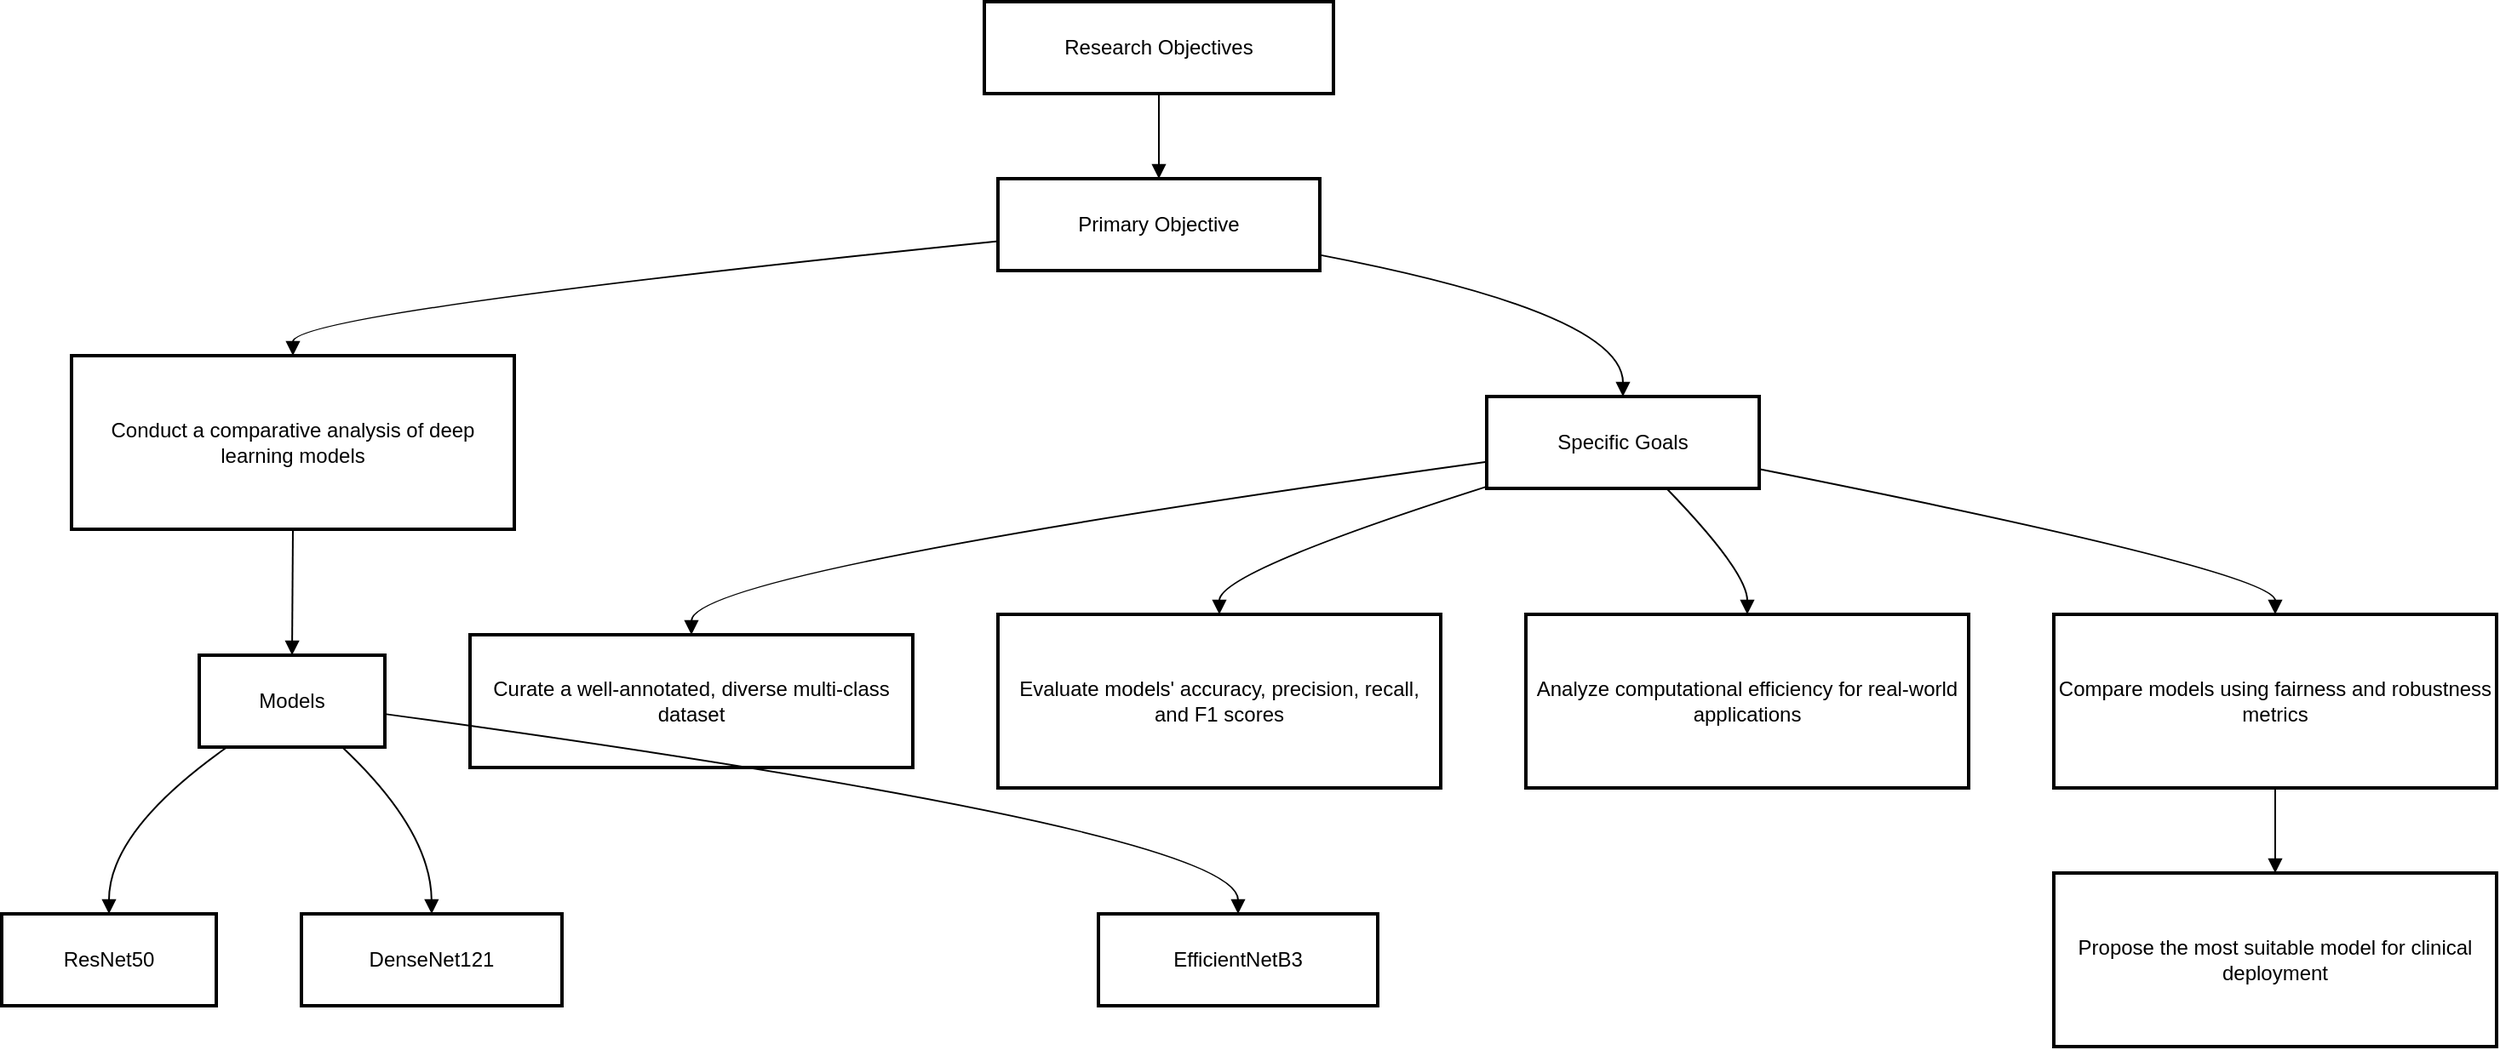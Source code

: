 <mxfile version="28.1.0">
  <diagram name="Page-1" id="-jjfL4OIi6QBsJHgD0Fl">
    <mxGraphModel>
      <root>
        <mxCell id="0" />
        <mxCell id="1" parent="0" />
        <mxCell id="2" value="Research Objectives" style="whiteSpace=wrap;strokeWidth=2;" vertex="1" parent="1">
          <mxGeometry x="585" y="8" width="205" height="54" as="geometry" />
        </mxCell>
        <mxCell id="3" value="Primary Objective" style="whiteSpace=wrap;strokeWidth=2;" vertex="1" parent="1">
          <mxGeometry x="593" y="112" width="189" height="54" as="geometry" />
        </mxCell>
        <mxCell id="4" value="Conduct a comparative analysis of deep learning models" style="whiteSpace=wrap;strokeWidth=2;" vertex="1" parent="1">
          <mxGeometry x="49" y="216" width="260" height="102" as="geometry" />
        </mxCell>
        <mxCell id="5" value="Models" style="whiteSpace=wrap;strokeWidth=2;" vertex="1" parent="1">
          <mxGeometry x="124" y="392" width="109" height="54" as="geometry" />
        </mxCell>
        <mxCell id="6" value="ResNet50" style="whiteSpace=wrap;strokeWidth=2;" vertex="1" parent="1">
          <mxGeometry x="8" y="544" width="126" height="54" as="geometry" />
        </mxCell>
        <mxCell id="7" value="DenseNet121" style="whiteSpace=wrap;strokeWidth=2;" vertex="1" parent="1">
          <mxGeometry x="184" y="544" width="153" height="54" as="geometry" />
        </mxCell>
        <mxCell id="8" value="EfficientNetB3" style="whiteSpace=wrap;strokeWidth=2;" vertex="1" parent="1">
          <mxGeometry x="652" y="544" width="164" height="54" as="geometry" />
        </mxCell>
        <mxCell id="9" value="Specific Goals" style="whiteSpace=wrap;strokeWidth=2;" vertex="1" parent="1">
          <mxGeometry x="880" y="240" width="160" height="54" as="geometry" />
        </mxCell>
        <mxCell id="10" value="Curate a well-annotated, diverse multi-class dataset" style="whiteSpace=wrap;strokeWidth=2;" vertex="1" parent="1">
          <mxGeometry x="283" y="380" width="260" height="78" as="geometry" />
        </mxCell>
        <mxCell id="11" value="Evaluate models&#39; accuracy, precision, recall, and F1 scores" style="whiteSpace=wrap;strokeWidth=2;" vertex="1" parent="1">
          <mxGeometry x="593" y="368" width="260" height="102" as="geometry" />
        </mxCell>
        <mxCell id="12" value="Analyze computational efficiency for real-world applications" style="whiteSpace=wrap;strokeWidth=2;" vertex="1" parent="1">
          <mxGeometry x="903" y="368" width="260" height="102" as="geometry" />
        </mxCell>
        <mxCell id="13" value="Compare models using fairness and robustness metrics" style="whiteSpace=wrap;strokeWidth=2;" vertex="1" parent="1">
          <mxGeometry x="1213" y="368" width="260" height="102" as="geometry" />
        </mxCell>
        <mxCell id="14" value="Propose the most suitable model for clinical deployment" style="whiteSpace=wrap;strokeWidth=2;" vertex="1" parent="1">
          <mxGeometry x="1213" y="520" width="260" height="102" as="geometry" />
        </mxCell>
        <mxCell id="15" value="" style="curved=1;startArrow=none;endArrow=block;exitX=0.5;exitY=1;entryX=0.5;entryY=0;" edge="1" parent="1" source="2" target="3">
          <mxGeometry relative="1" as="geometry">
            <Array as="points" />
          </mxGeometry>
        </mxCell>
        <mxCell id="16" value="" style="curved=1;startArrow=none;endArrow=block;exitX=0;exitY=0.68;entryX=0.5;entryY=0;" edge="1" parent="1" source="3" target="4">
          <mxGeometry relative="1" as="geometry">
            <Array as="points">
              <mxPoint x="179" y="191" />
            </Array>
          </mxGeometry>
        </mxCell>
        <mxCell id="17" value="" style="curved=1;startArrow=none;endArrow=block;exitX=0.5;exitY=1;entryX=0.5;entryY=0;" edge="1" parent="1" source="4" target="5">
          <mxGeometry relative="1" as="geometry">
            <Array as="points" />
          </mxGeometry>
        </mxCell>
        <mxCell id="18" value="" style="curved=1;startArrow=none;endArrow=block;exitX=0.15;exitY=1;entryX=0.5;entryY=0;" edge="1" parent="1" source="5" target="6">
          <mxGeometry relative="1" as="geometry">
            <Array as="points">
              <mxPoint x="71" y="495" />
            </Array>
          </mxGeometry>
        </mxCell>
        <mxCell id="19" value="" style="curved=1;startArrow=none;endArrow=block;exitX=0.77;exitY=1;entryX=0.5;entryY=0;" edge="1" parent="1" source="5" target="7">
          <mxGeometry relative="1" as="geometry">
            <Array as="points">
              <mxPoint x="260" y="495" />
            </Array>
          </mxGeometry>
        </mxCell>
        <mxCell id="20" value="" style="curved=1;startArrow=none;endArrow=block;exitX=1;exitY=0.64;entryX=0.5;entryY=0;" edge="1" parent="1" source="5" target="8">
          <mxGeometry relative="1" as="geometry">
            <Array as="points">
              <mxPoint x="734" y="495" />
            </Array>
          </mxGeometry>
        </mxCell>
        <mxCell id="21" value="" style="curved=1;startArrow=none;endArrow=block;exitX=1;exitY=0.83;entryX=0.5;entryY=0;" edge="1" parent="1" source="3" target="9">
          <mxGeometry relative="1" as="geometry">
            <Array as="points">
              <mxPoint x="960" y="191" />
            </Array>
          </mxGeometry>
        </mxCell>
        <mxCell id="22" value="" style="curved=1;startArrow=none;endArrow=block;exitX=0;exitY=0.71;entryX=0.5;entryY=0;" edge="1" parent="1" source="9" target="10">
          <mxGeometry relative="1" as="geometry">
            <Array as="points">
              <mxPoint x="413" y="343" />
            </Array>
          </mxGeometry>
        </mxCell>
        <mxCell id="23" value="" style="curved=1;startArrow=none;endArrow=block;exitX=0;exitY=0.98;entryX=0.5;entryY=0;" edge="1" parent="1" source="9" target="11">
          <mxGeometry relative="1" as="geometry">
            <Array as="points">
              <mxPoint x="723" y="343" />
            </Array>
          </mxGeometry>
        </mxCell>
        <mxCell id="24" value="" style="curved=1;startArrow=none;endArrow=block;exitX=0.66;exitY=1;entryX=0.5;entryY=0;" edge="1" parent="1" source="9" target="12">
          <mxGeometry relative="1" as="geometry">
            <Array as="points">
              <mxPoint x="1033" y="343" />
            </Array>
          </mxGeometry>
        </mxCell>
        <mxCell id="25" value="" style="curved=1;startArrow=none;endArrow=block;exitX=1;exitY=0.79;entryX=0.5;entryY=0;" edge="1" parent="1" source="9" target="13">
          <mxGeometry relative="1" as="geometry">
            <Array as="points">
              <mxPoint x="1343" y="343" />
            </Array>
          </mxGeometry>
        </mxCell>
        <mxCell id="26" value="" style="curved=1;startArrow=none;endArrow=block;exitX=0.5;exitY=1;entryX=0.5;entryY=0;" edge="1" parent="1" source="13" target="14">
          <mxGeometry relative="1" as="geometry">
            <Array as="points" />
          </mxGeometry>
        </mxCell>
      </root>
    </mxGraphModel>
  </diagram>
</mxfile>
